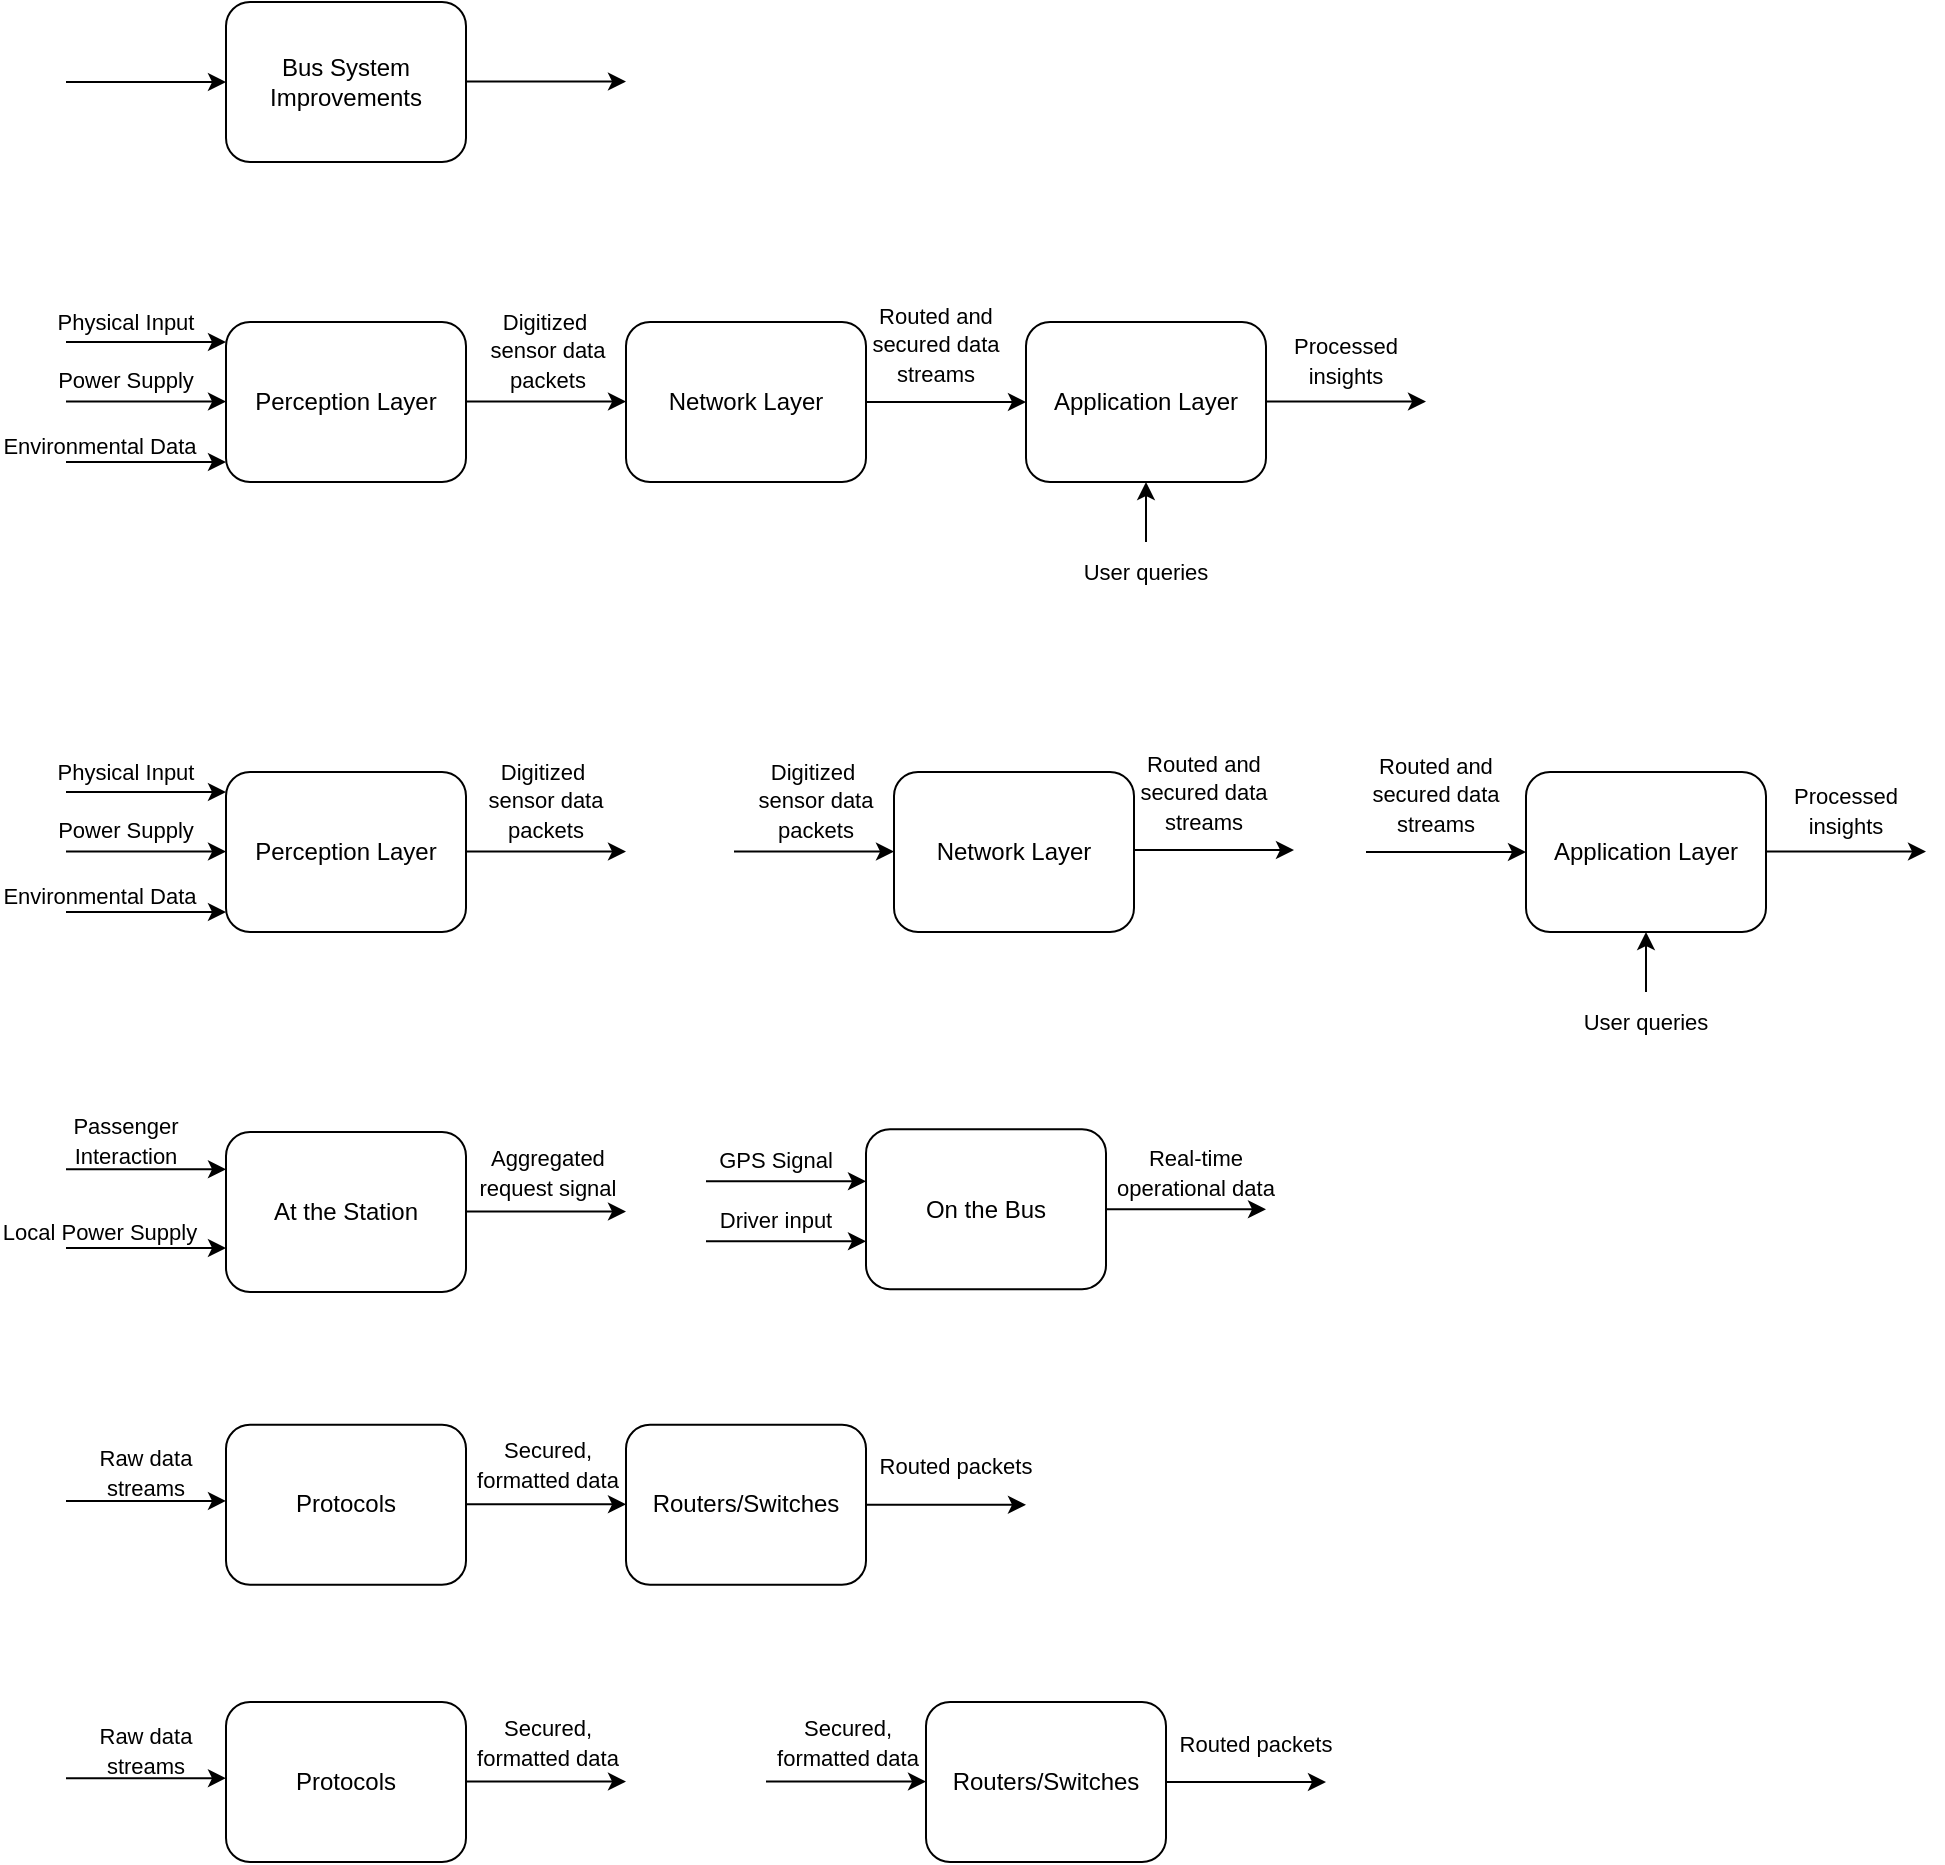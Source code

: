 <mxfile version="28.2.4">
  <diagram name="Page-1" id="IJm5mm4XeN8IWuT5u6mj">
    <mxGraphModel dx="751" dy="378" grid="1" gridSize="10" guides="1" tooltips="1" connect="1" arrows="1" fold="1" page="1" pageScale="1" pageWidth="850" pageHeight="1100" math="0" shadow="0">
      <root>
        <mxCell id="0" />
        <mxCell id="1" parent="0" />
        <mxCell id="GfLsMkW95VEtjMX5fsOj-1" value="Bus System&lt;div&gt;Improvements&lt;/div&gt;" style="rounded=1;whiteSpace=wrap;html=1;" vertex="1" parent="1">
          <mxGeometry x="280" y="80" width="120" height="80" as="geometry" />
        </mxCell>
        <mxCell id="GfLsMkW95VEtjMX5fsOj-2" value="" style="endArrow=classic;html=1;rounded=0;entryX=0;entryY=0.5;entryDx=0;entryDy=0;endFill=1;" edge="1" parent="1" target="GfLsMkW95VEtjMX5fsOj-1">
          <mxGeometry width="50" height="50" relative="1" as="geometry">
            <mxPoint x="200" y="120" as="sourcePoint" />
            <mxPoint x="250" y="70" as="targetPoint" />
          </mxGeometry>
        </mxCell>
        <mxCell id="GfLsMkW95VEtjMX5fsOj-3" value="" style="endArrow=classic;html=1;rounded=0;entryX=0;entryY=0.5;entryDx=0;entryDy=0;endFill=1;" edge="1" parent="1">
          <mxGeometry width="50" height="50" relative="1" as="geometry">
            <mxPoint x="400" y="119.8" as="sourcePoint" />
            <mxPoint x="480" y="119.8" as="targetPoint" />
          </mxGeometry>
        </mxCell>
        <mxCell id="GfLsMkW95VEtjMX5fsOj-4" value="Perception Layer" style="rounded=1;whiteSpace=wrap;html=1;" vertex="1" parent="1">
          <mxGeometry x="280" y="240" width="120" height="80" as="geometry" />
        </mxCell>
        <mxCell id="GfLsMkW95VEtjMX5fsOj-5" value="" style="endArrow=classic;html=1;rounded=0;entryX=0;entryY=0.5;entryDx=0;entryDy=0;endFill=1;" edge="1" parent="1">
          <mxGeometry width="50" height="50" relative="1" as="geometry">
            <mxPoint x="200" y="250" as="sourcePoint" />
            <mxPoint x="280" y="250" as="targetPoint" />
          </mxGeometry>
        </mxCell>
        <mxCell id="GfLsMkW95VEtjMX5fsOj-6" value="" style="endArrow=classic;html=1;rounded=0;entryX=0;entryY=0.5;entryDx=0;entryDy=0;endFill=1;" edge="1" parent="1">
          <mxGeometry width="50" height="50" relative="1" as="geometry">
            <mxPoint x="400" y="279.8" as="sourcePoint" />
            <mxPoint x="480" y="279.8" as="targetPoint" />
          </mxGeometry>
        </mxCell>
        <mxCell id="GfLsMkW95VEtjMX5fsOj-9" value="" style="edgeStyle=orthogonalEdgeStyle;rounded=0;orthogonalLoop=1;jettySize=auto;html=1;" edge="1" parent="1">
          <mxGeometry relative="1" as="geometry">
            <mxPoint x="600.0" y="280" as="sourcePoint" />
            <mxPoint x="680.0" y="280" as="targetPoint" />
          </mxGeometry>
        </mxCell>
        <mxCell id="GfLsMkW95VEtjMX5fsOj-7" value="Network Layer" style="rounded=1;whiteSpace=wrap;html=1;" vertex="1" parent="1">
          <mxGeometry x="480" y="240" width="120" height="80" as="geometry" />
        </mxCell>
        <mxCell id="GfLsMkW95VEtjMX5fsOj-8" value="Application Layer" style="rounded=1;whiteSpace=wrap;html=1;" vertex="1" parent="1">
          <mxGeometry x="680" y="240" width="120" height="80" as="geometry" />
        </mxCell>
        <mxCell id="GfLsMkW95VEtjMX5fsOj-10" value="" style="edgeStyle=orthogonalEdgeStyle;rounded=0;orthogonalLoop=1;jettySize=auto;html=1;" edge="1" parent="1">
          <mxGeometry relative="1" as="geometry">
            <mxPoint x="800" y="279.8" as="sourcePoint" />
            <mxPoint x="880" y="279.8" as="targetPoint" />
          </mxGeometry>
        </mxCell>
        <mxCell id="GfLsMkW95VEtjMX5fsOj-11" value="" style="endArrow=classic;html=1;rounded=0;entryX=0;entryY=0.5;entryDx=0;entryDy=0;endFill=1;" edge="1" parent="1">
          <mxGeometry width="50" height="50" relative="1" as="geometry">
            <mxPoint x="200" y="279.8" as="sourcePoint" />
            <mxPoint x="280" y="279.8" as="targetPoint" />
          </mxGeometry>
        </mxCell>
        <mxCell id="GfLsMkW95VEtjMX5fsOj-12" value="" style="endArrow=classic;html=1;rounded=0;entryX=0;entryY=0.5;entryDx=0;entryDy=0;endFill=1;" edge="1" parent="1">
          <mxGeometry width="50" height="50" relative="1" as="geometry">
            <mxPoint x="200" y="310" as="sourcePoint" />
            <mxPoint x="280" y="310" as="targetPoint" />
          </mxGeometry>
        </mxCell>
        <mxCell id="GfLsMkW95VEtjMX5fsOj-13" value="&lt;font style=&quot;font-size: 11px;&quot;&gt;Physical Input&lt;/font&gt;" style="text;html=1;align=center;verticalAlign=middle;whiteSpace=wrap;rounded=0;" vertex="1" parent="1">
          <mxGeometry x="190" y="235" width="80" height="10" as="geometry" />
        </mxCell>
        <mxCell id="GfLsMkW95VEtjMX5fsOj-14" value="&lt;font style=&quot;font-size: 11px;&quot;&gt;Power Supply&lt;/font&gt;" style="text;html=1;align=center;verticalAlign=middle;whiteSpace=wrap;rounded=0;" vertex="1" parent="1">
          <mxGeometry x="190" y="264" width="80" height="10" as="geometry" />
        </mxCell>
        <mxCell id="GfLsMkW95VEtjMX5fsOj-15" value="&lt;font style=&quot;font-size: 11px;&quot;&gt;Environmental Data&lt;/font&gt;" style="text;html=1;align=center;verticalAlign=middle;whiteSpace=wrap;rounded=0;" vertex="1" parent="1">
          <mxGeometry x="167" y="297" width="100" height="10" as="geometry" />
        </mxCell>
        <mxCell id="GfLsMkW95VEtjMX5fsOj-17" value="&lt;font style=&quot;font-size: 11px;&quot;&gt;Digitized&amp;nbsp;&lt;/font&gt;&lt;div&gt;&lt;font style=&quot;font-size: 11px;&quot;&gt;sensor data packets&lt;/font&gt;&lt;/div&gt;" style="text;html=1;align=center;verticalAlign=middle;whiteSpace=wrap;rounded=0;" vertex="1" parent="1">
          <mxGeometry x="396" y="249" width="90" height="10" as="geometry" />
        </mxCell>
        <mxCell id="GfLsMkW95VEtjMX5fsOj-18" value="&lt;div&gt;&lt;span style=&quot;font-size: 11px;&quot;&gt;Routed and secured data streams&lt;/span&gt;&lt;/div&gt;" style="text;html=1;align=center;verticalAlign=middle;whiteSpace=wrap;rounded=0;" vertex="1" parent="1">
          <mxGeometry x="590" y="246" width="90" height="10" as="geometry" />
        </mxCell>
        <mxCell id="GfLsMkW95VEtjMX5fsOj-19" value="" style="edgeStyle=orthogonalEdgeStyle;rounded=0;orthogonalLoop=1;jettySize=auto;html=1;exitX=0.5;exitY=0;exitDx=0;exitDy=0;entryX=0.5;entryY=1;entryDx=0;entryDy=0;" edge="1" parent="1" source="GfLsMkW95VEtjMX5fsOj-20" target="GfLsMkW95VEtjMX5fsOj-8">
          <mxGeometry relative="1" as="geometry">
            <mxPoint x="700.0" y="340" as="sourcePoint" />
            <mxPoint x="780.0" y="340" as="targetPoint" />
          </mxGeometry>
        </mxCell>
        <mxCell id="GfLsMkW95VEtjMX5fsOj-20" value="&lt;font style=&quot;font-size: 11px;&quot;&gt;User q&lt;/font&gt;&lt;span style=&quot;font-size: 11px; background-color: transparent; color: light-dark(rgb(0, 0, 0), rgb(255, 255, 255));&quot;&gt;ueries&lt;/span&gt;" style="text;html=1;align=center;verticalAlign=middle;whiteSpace=wrap;rounded=0;" vertex="1" parent="1">
          <mxGeometry x="700" y="350" width="80" height="30" as="geometry" />
        </mxCell>
        <mxCell id="GfLsMkW95VEtjMX5fsOj-21" value="&lt;span style=&quot;font-size: 11px;&quot;&gt;Processed insights&lt;/span&gt;" style="text;html=1;align=center;verticalAlign=middle;whiteSpace=wrap;rounded=0;" vertex="1" parent="1">
          <mxGeometry x="800" y="254" width="80" height="10" as="geometry" />
        </mxCell>
        <mxCell id="GfLsMkW95VEtjMX5fsOj-22" value="Perception Layer" style="rounded=1;whiteSpace=wrap;html=1;" vertex="1" parent="1">
          <mxGeometry x="280" y="465" width="120" height="80" as="geometry" />
        </mxCell>
        <mxCell id="GfLsMkW95VEtjMX5fsOj-23" value="" style="endArrow=classic;html=1;rounded=0;entryX=0;entryY=0.5;entryDx=0;entryDy=0;endFill=1;" edge="1" parent="1">
          <mxGeometry width="50" height="50" relative="1" as="geometry">
            <mxPoint x="200" y="475" as="sourcePoint" />
            <mxPoint x="280" y="475" as="targetPoint" />
          </mxGeometry>
        </mxCell>
        <mxCell id="GfLsMkW95VEtjMX5fsOj-24" value="" style="endArrow=classic;html=1;rounded=0;entryX=0;entryY=0.5;entryDx=0;entryDy=0;endFill=1;" edge="1" parent="1">
          <mxGeometry width="50" height="50" relative="1" as="geometry">
            <mxPoint x="200" y="504.8" as="sourcePoint" />
            <mxPoint x="280" y="504.8" as="targetPoint" />
          </mxGeometry>
        </mxCell>
        <mxCell id="GfLsMkW95VEtjMX5fsOj-25" value="" style="endArrow=classic;html=1;rounded=0;entryX=0;entryY=0.5;entryDx=0;entryDy=0;endFill=1;" edge="1" parent="1">
          <mxGeometry width="50" height="50" relative="1" as="geometry">
            <mxPoint x="200" y="535" as="sourcePoint" />
            <mxPoint x="280" y="535" as="targetPoint" />
          </mxGeometry>
        </mxCell>
        <mxCell id="GfLsMkW95VEtjMX5fsOj-26" value="&lt;font style=&quot;font-size: 11px;&quot;&gt;Physical Input&lt;/font&gt;" style="text;html=1;align=center;verticalAlign=middle;whiteSpace=wrap;rounded=0;" vertex="1" parent="1">
          <mxGeometry x="190" y="460" width="80" height="10" as="geometry" />
        </mxCell>
        <mxCell id="GfLsMkW95VEtjMX5fsOj-27" value="&lt;font style=&quot;font-size: 11px;&quot;&gt;Power Supply&lt;/font&gt;" style="text;html=1;align=center;verticalAlign=middle;whiteSpace=wrap;rounded=0;" vertex="1" parent="1">
          <mxGeometry x="190" y="489" width="80" height="10" as="geometry" />
        </mxCell>
        <mxCell id="GfLsMkW95VEtjMX5fsOj-28" value="&lt;font style=&quot;font-size: 11px;&quot;&gt;Environmental Data&lt;/font&gt;" style="text;html=1;align=center;verticalAlign=middle;whiteSpace=wrap;rounded=0;" vertex="1" parent="1">
          <mxGeometry x="167" y="522" width="100" height="10" as="geometry" />
        </mxCell>
        <mxCell id="GfLsMkW95VEtjMX5fsOj-29" value="" style="endArrow=classic;html=1;rounded=0;entryX=0;entryY=0.5;entryDx=0;entryDy=0;endFill=1;" edge="1" parent="1">
          <mxGeometry width="50" height="50" relative="1" as="geometry">
            <mxPoint x="400" y="504.8" as="sourcePoint" />
            <mxPoint x="480" y="504.8" as="targetPoint" />
          </mxGeometry>
        </mxCell>
        <mxCell id="GfLsMkW95VEtjMX5fsOj-30" value="&lt;font style=&quot;font-size: 11px;&quot;&gt;Digitized&amp;nbsp;&lt;/font&gt;&lt;div&gt;&lt;font style=&quot;font-size: 11px;&quot;&gt;sensor data packets&lt;/font&gt;&lt;/div&gt;" style="text;html=1;align=center;verticalAlign=middle;whiteSpace=wrap;rounded=0;" vertex="1" parent="1">
          <mxGeometry x="395" y="474" width="90" height="10" as="geometry" />
        </mxCell>
        <mxCell id="GfLsMkW95VEtjMX5fsOj-31" value="" style="endArrow=classic;html=1;rounded=0;entryX=0;entryY=0.5;entryDx=0;entryDy=0;endFill=1;" edge="1" parent="1">
          <mxGeometry width="50" height="50" relative="1" as="geometry">
            <mxPoint x="534" y="504.8" as="sourcePoint" />
            <mxPoint x="614" y="504.8" as="targetPoint" />
          </mxGeometry>
        </mxCell>
        <mxCell id="GfLsMkW95VEtjMX5fsOj-32" value="" style="edgeStyle=orthogonalEdgeStyle;rounded=0;orthogonalLoop=1;jettySize=auto;html=1;" edge="1" parent="1">
          <mxGeometry relative="1" as="geometry">
            <mxPoint x="734.0" y="504" as="sourcePoint" />
            <mxPoint x="814.0" y="504" as="targetPoint" />
          </mxGeometry>
        </mxCell>
        <mxCell id="GfLsMkW95VEtjMX5fsOj-33" value="Network Layer" style="rounded=1;whiteSpace=wrap;html=1;" vertex="1" parent="1">
          <mxGeometry x="614" y="465" width="120" height="80" as="geometry" />
        </mxCell>
        <mxCell id="GfLsMkW95VEtjMX5fsOj-34" value="&lt;font style=&quot;font-size: 11px;&quot;&gt;Digitized&amp;nbsp;&lt;/font&gt;&lt;div&gt;&lt;font style=&quot;font-size: 11px;&quot;&gt;sensor data packets&lt;/font&gt;&lt;/div&gt;" style="text;html=1;align=center;verticalAlign=middle;whiteSpace=wrap;rounded=0;" vertex="1" parent="1">
          <mxGeometry x="530" y="474" width="90" height="10" as="geometry" />
        </mxCell>
        <mxCell id="GfLsMkW95VEtjMX5fsOj-35" value="&lt;div&gt;&lt;span style=&quot;font-size: 11px;&quot;&gt;Routed and secured data streams&lt;/span&gt;&lt;/div&gt;" style="text;html=1;align=center;verticalAlign=middle;whiteSpace=wrap;rounded=0;" vertex="1" parent="1">
          <mxGeometry x="724" y="470" width="90" height="10" as="geometry" />
        </mxCell>
        <mxCell id="GfLsMkW95VEtjMX5fsOj-38" value="" style="edgeStyle=orthogonalEdgeStyle;rounded=0;orthogonalLoop=1;jettySize=auto;html=1;" edge="1" parent="1">
          <mxGeometry relative="1" as="geometry">
            <mxPoint x="850.0" y="505" as="sourcePoint" />
            <mxPoint x="930.0" y="505" as="targetPoint" />
          </mxGeometry>
        </mxCell>
        <mxCell id="GfLsMkW95VEtjMX5fsOj-39" value="Application Layer" style="rounded=1;whiteSpace=wrap;html=1;" vertex="1" parent="1">
          <mxGeometry x="930" y="465" width="120" height="80" as="geometry" />
        </mxCell>
        <mxCell id="GfLsMkW95VEtjMX5fsOj-40" value="" style="edgeStyle=orthogonalEdgeStyle;rounded=0;orthogonalLoop=1;jettySize=auto;html=1;" edge="1" parent="1">
          <mxGeometry relative="1" as="geometry">
            <mxPoint x="1050" y="504.8" as="sourcePoint" />
            <mxPoint x="1130" y="504.8" as="targetPoint" />
          </mxGeometry>
        </mxCell>
        <mxCell id="GfLsMkW95VEtjMX5fsOj-41" value="&lt;div&gt;&lt;span style=&quot;font-size: 11px;&quot;&gt;Routed and secured data streams&lt;/span&gt;&lt;/div&gt;" style="text;html=1;align=center;verticalAlign=middle;whiteSpace=wrap;rounded=0;" vertex="1" parent="1">
          <mxGeometry x="840" y="471" width="90" height="10" as="geometry" />
        </mxCell>
        <mxCell id="GfLsMkW95VEtjMX5fsOj-42" value="" style="edgeStyle=orthogonalEdgeStyle;rounded=0;orthogonalLoop=1;jettySize=auto;html=1;exitX=0.5;exitY=0;exitDx=0;exitDy=0;entryX=0.5;entryY=1;entryDx=0;entryDy=0;" edge="1" source="GfLsMkW95VEtjMX5fsOj-43" target="GfLsMkW95VEtjMX5fsOj-39" parent="1">
          <mxGeometry relative="1" as="geometry">
            <mxPoint x="950.0" y="565" as="sourcePoint" />
            <mxPoint x="1030.0" y="565" as="targetPoint" />
          </mxGeometry>
        </mxCell>
        <mxCell id="GfLsMkW95VEtjMX5fsOj-43" value="&lt;font style=&quot;font-size: 11px;&quot;&gt;User q&lt;/font&gt;&lt;span style=&quot;font-size: 11px; background-color: transparent; color: light-dark(rgb(0, 0, 0), rgb(255, 255, 255));&quot;&gt;ueries&lt;/span&gt;" style="text;html=1;align=center;verticalAlign=middle;whiteSpace=wrap;rounded=0;" vertex="1" parent="1">
          <mxGeometry x="950" y="575" width="80" height="30" as="geometry" />
        </mxCell>
        <mxCell id="GfLsMkW95VEtjMX5fsOj-44" value="&lt;span style=&quot;font-size: 11px;&quot;&gt;Processed insights&lt;/span&gt;" style="text;html=1;align=center;verticalAlign=middle;whiteSpace=wrap;rounded=0;" vertex="1" parent="1">
          <mxGeometry x="1050" y="479" width="80" height="10" as="geometry" />
        </mxCell>
        <mxCell id="GfLsMkW95VEtjMX5fsOj-45" value="At the Station" style="rounded=1;whiteSpace=wrap;html=1;" vertex="1" parent="1">
          <mxGeometry x="280" y="645" width="120" height="80" as="geometry" />
        </mxCell>
        <mxCell id="GfLsMkW95VEtjMX5fsOj-46" value="" style="endArrow=classic;html=1;rounded=0;entryX=0;entryY=0.5;entryDx=0;entryDy=0;endFill=1;" edge="1" parent="1">
          <mxGeometry width="50" height="50" relative="1" as="geometry">
            <mxPoint x="200" y="663.62" as="sourcePoint" />
            <mxPoint x="280" y="663.62" as="targetPoint" />
          </mxGeometry>
        </mxCell>
        <mxCell id="GfLsMkW95VEtjMX5fsOj-47" value="" style="endArrow=classic;html=1;rounded=0;entryX=0;entryY=0.5;entryDx=0;entryDy=0;endFill=1;" edge="1" parent="1">
          <mxGeometry width="50" height="50" relative="1" as="geometry">
            <mxPoint x="400" y="684.8" as="sourcePoint" />
            <mxPoint x="480" y="684.8" as="targetPoint" />
          </mxGeometry>
        </mxCell>
        <mxCell id="GfLsMkW95VEtjMX5fsOj-48" value="" style="edgeStyle=orthogonalEdgeStyle;rounded=0;orthogonalLoop=1;jettySize=auto;html=1;" edge="1" parent="1">
          <mxGeometry relative="1" as="geometry">
            <mxPoint x="720.0" y="683.62" as="sourcePoint" />
            <mxPoint x="800.0" y="683.62" as="targetPoint" />
          </mxGeometry>
        </mxCell>
        <mxCell id="GfLsMkW95VEtjMX5fsOj-49" value="On the Bus" style="rounded=1;whiteSpace=wrap;html=1;" vertex="1" parent="1">
          <mxGeometry x="600" y="643.62" width="120" height="80" as="geometry" />
        </mxCell>
        <mxCell id="GfLsMkW95VEtjMX5fsOj-53" value="" style="endArrow=classic;html=1;rounded=0;entryX=0;entryY=0.5;entryDx=0;entryDy=0;endFill=1;" edge="1" parent="1">
          <mxGeometry width="50" height="50" relative="1" as="geometry">
            <mxPoint x="200" y="703" as="sourcePoint" />
            <mxPoint x="280" y="703" as="targetPoint" />
          </mxGeometry>
        </mxCell>
        <mxCell id="GfLsMkW95VEtjMX5fsOj-54" value="&lt;span style=&quot;font-size: 11px;&quot;&gt;Passenger Interaction&lt;/span&gt;" style="text;html=1;align=center;verticalAlign=middle;whiteSpace=wrap;rounded=0;" vertex="1" parent="1">
          <mxGeometry x="190" y="643.62" width="80" height="10" as="geometry" />
        </mxCell>
        <mxCell id="GfLsMkW95VEtjMX5fsOj-56" value="&lt;font style=&quot;font-size: 11px;&quot;&gt;Local Power Supply&lt;/font&gt;" style="text;html=1;align=center;verticalAlign=middle;whiteSpace=wrap;rounded=0;" vertex="1" parent="1">
          <mxGeometry x="167" y="690" width="100" height="10" as="geometry" />
        </mxCell>
        <mxCell id="GfLsMkW95VEtjMX5fsOj-57" value="&lt;span style=&quot;font-size: 11px;&quot;&gt;Aggregated request signal&lt;/span&gt;" style="text;html=1;align=center;verticalAlign=middle;whiteSpace=wrap;rounded=0;" vertex="1" parent="1">
          <mxGeometry x="396" y="659.62" width="90" height="10" as="geometry" />
        </mxCell>
        <mxCell id="GfLsMkW95VEtjMX5fsOj-58" value="&lt;span style=&quot;font-size: 11px;&quot;&gt;Real-time operational data&lt;/span&gt;" style="text;html=1;align=center;verticalAlign=middle;whiteSpace=wrap;rounded=0;" vertex="1" parent="1">
          <mxGeometry x="720" y="659.62" width="90" height="10" as="geometry" />
        </mxCell>
        <mxCell id="GfLsMkW95VEtjMX5fsOj-62" value="" style="endArrow=classic;html=1;rounded=0;entryX=0;entryY=0.5;entryDx=0;entryDy=0;endFill=1;" edge="1" parent="1">
          <mxGeometry width="50" height="50" relative="1" as="geometry">
            <mxPoint x="520" y="669.62" as="sourcePoint" />
            <mxPoint x="600" y="669.62" as="targetPoint" />
          </mxGeometry>
        </mxCell>
        <mxCell id="GfLsMkW95VEtjMX5fsOj-63" value="&lt;span style=&quot;font-size: 11px;&quot;&gt;GPS Signal&lt;/span&gt;" style="text;html=1;align=center;verticalAlign=middle;whiteSpace=wrap;rounded=0;" vertex="1" parent="1">
          <mxGeometry x="510" y="653.62" width="90" height="10" as="geometry" />
        </mxCell>
        <mxCell id="GfLsMkW95VEtjMX5fsOj-66" value="" style="endArrow=classic;html=1;rounded=0;entryX=0;entryY=0.5;entryDx=0;entryDy=0;endFill=1;" edge="1" parent="1">
          <mxGeometry width="50" height="50" relative="1" as="geometry">
            <mxPoint x="520" y="699.62" as="sourcePoint" />
            <mxPoint x="600" y="699.62" as="targetPoint" />
          </mxGeometry>
        </mxCell>
        <mxCell id="GfLsMkW95VEtjMX5fsOj-67" value="&lt;span style=&quot;font-size: 11px;&quot;&gt;Driver input&lt;/span&gt;" style="text;html=1;align=center;verticalAlign=middle;whiteSpace=wrap;rounded=0;" vertex="1" parent="1">
          <mxGeometry x="510" y="683.62" width="90" height="10" as="geometry" />
        </mxCell>
        <mxCell id="GfLsMkW95VEtjMX5fsOj-68" value="Protocols" style="rounded=1;whiteSpace=wrap;html=1;" vertex="1" parent="1">
          <mxGeometry x="280" y="791.38" width="120" height="80" as="geometry" />
        </mxCell>
        <mxCell id="GfLsMkW95VEtjMX5fsOj-69" value="" style="endArrow=classic;html=1;rounded=0;entryX=0;entryY=0.5;entryDx=0;entryDy=0;endFill=1;" edge="1" parent="1">
          <mxGeometry width="50" height="50" relative="1" as="geometry">
            <mxPoint x="200" y="829.47" as="sourcePoint" />
            <mxPoint x="280" y="829.47" as="targetPoint" />
          </mxGeometry>
        </mxCell>
        <mxCell id="GfLsMkW95VEtjMX5fsOj-70" value="" style="endArrow=classic;html=1;rounded=0;entryX=0;entryY=0.5;entryDx=0;entryDy=0;endFill=1;" edge="1" parent="1">
          <mxGeometry width="50" height="50" relative="1" as="geometry">
            <mxPoint x="400" y="831.18" as="sourcePoint" />
            <mxPoint x="480" y="831.18" as="targetPoint" />
          </mxGeometry>
        </mxCell>
        <mxCell id="GfLsMkW95VEtjMX5fsOj-71" value="" style="edgeStyle=orthogonalEdgeStyle;rounded=0;orthogonalLoop=1;jettySize=auto;html=1;" edge="1" parent="1">
          <mxGeometry relative="1" as="geometry">
            <mxPoint x="600.0" y="831.38" as="sourcePoint" />
            <mxPoint x="680.0" y="831.38" as="targetPoint" />
          </mxGeometry>
        </mxCell>
        <mxCell id="GfLsMkW95VEtjMX5fsOj-72" value="Routers/Switches" style="rounded=1;whiteSpace=wrap;html=1;" vertex="1" parent="1">
          <mxGeometry x="480" y="791.38" width="120" height="80" as="geometry" />
        </mxCell>
        <mxCell id="GfLsMkW95VEtjMX5fsOj-74" value="&lt;span style=&quot;font-size: 11px;&quot;&gt;Raw data streams&lt;/span&gt;" style="text;html=1;align=center;verticalAlign=middle;whiteSpace=wrap;rounded=0;" vertex="1" parent="1">
          <mxGeometry x="200" y="810" width="80" height="10" as="geometry" />
        </mxCell>
        <mxCell id="GfLsMkW95VEtjMX5fsOj-76" value="&lt;span style=&quot;font-size: 11px;&quot;&gt;Secured, formatted data&lt;/span&gt;" style="text;html=1;align=center;verticalAlign=middle;whiteSpace=wrap;rounded=0;" vertex="1" parent="1">
          <mxGeometry x="396" y="806" width="90" height="10" as="geometry" />
        </mxCell>
        <mxCell id="GfLsMkW95VEtjMX5fsOj-77" value="&lt;span style=&quot;font-size: 11px;&quot;&gt;Routed packets&lt;/span&gt;" style="text;html=1;align=center;verticalAlign=middle;whiteSpace=wrap;rounded=0;" vertex="1" parent="1">
          <mxGeometry x="600" y="807.38" width="90" height="10" as="geometry" />
        </mxCell>
        <mxCell id="GfLsMkW95VEtjMX5fsOj-82" value="Protocols" style="rounded=1;whiteSpace=wrap;html=1;" vertex="1" parent="1">
          <mxGeometry x="280" y="930" width="120" height="80" as="geometry" />
        </mxCell>
        <mxCell id="GfLsMkW95VEtjMX5fsOj-83" value="" style="endArrow=classic;html=1;rounded=0;entryX=0;entryY=0.5;entryDx=0;entryDy=0;endFill=1;" edge="1" parent="1">
          <mxGeometry width="50" height="50" relative="1" as="geometry">
            <mxPoint x="200" y="968.09" as="sourcePoint" />
            <mxPoint x="280" y="968.09" as="targetPoint" />
          </mxGeometry>
        </mxCell>
        <mxCell id="GfLsMkW95VEtjMX5fsOj-84" value="" style="endArrow=classic;html=1;rounded=0;entryX=0;entryY=0.5;entryDx=0;entryDy=0;endFill=1;" edge="1" parent="1">
          <mxGeometry width="50" height="50" relative="1" as="geometry">
            <mxPoint x="400" y="969.8" as="sourcePoint" />
            <mxPoint x="480" y="969.8" as="targetPoint" />
          </mxGeometry>
        </mxCell>
        <mxCell id="GfLsMkW95VEtjMX5fsOj-85" value="&lt;span style=&quot;font-size: 11px;&quot;&gt;Raw data streams&lt;/span&gt;" style="text;html=1;align=center;verticalAlign=middle;whiteSpace=wrap;rounded=0;" vertex="1" parent="1">
          <mxGeometry x="200" y="948.62" width="80" height="10" as="geometry" />
        </mxCell>
        <mxCell id="GfLsMkW95VEtjMX5fsOj-86" value="&lt;span style=&quot;font-size: 11px;&quot;&gt;Secured, formatted data&lt;/span&gt;" style="text;html=1;align=center;verticalAlign=middle;whiteSpace=wrap;rounded=0;" vertex="1" parent="1">
          <mxGeometry x="396" y="944.62" width="90" height="10" as="geometry" />
        </mxCell>
        <mxCell id="GfLsMkW95VEtjMX5fsOj-87" value="" style="endArrow=classic;html=1;rounded=0;entryX=0;entryY=0.5;entryDx=0;entryDy=0;endFill=1;" edge="1" parent="1">
          <mxGeometry width="50" height="50" relative="1" as="geometry">
            <mxPoint x="550" y="969.8" as="sourcePoint" />
            <mxPoint x="630" y="969.8" as="targetPoint" />
          </mxGeometry>
        </mxCell>
        <mxCell id="GfLsMkW95VEtjMX5fsOj-88" value="" style="edgeStyle=orthogonalEdgeStyle;rounded=0;orthogonalLoop=1;jettySize=auto;html=1;" edge="1" parent="1">
          <mxGeometry relative="1" as="geometry">
            <mxPoint x="750.0" y="970" as="sourcePoint" />
            <mxPoint x="830.0" y="970" as="targetPoint" />
          </mxGeometry>
        </mxCell>
        <mxCell id="GfLsMkW95VEtjMX5fsOj-89" value="Routers/Switches" style="rounded=1;whiteSpace=wrap;html=1;" vertex="1" parent="1">
          <mxGeometry x="630" y="930" width="120" height="80" as="geometry" />
        </mxCell>
        <mxCell id="GfLsMkW95VEtjMX5fsOj-90" value="&lt;span style=&quot;font-size: 11px;&quot;&gt;Secured, formatted data&lt;/span&gt;" style="text;html=1;align=center;verticalAlign=middle;whiteSpace=wrap;rounded=0;" vertex="1" parent="1">
          <mxGeometry x="546" y="944.62" width="90" height="10" as="geometry" />
        </mxCell>
        <mxCell id="GfLsMkW95VEtjMX5fsOj-91" value="&lt;span style=&quot;font-size: 11px;&quot;&gt;Routed packets&lt;/span&gt;" style="text;html=1;align=center;verticalAlign=middle;whiteSpace=wrap;rounded=0;" vertex="1" parent="1">
          <mxGeometry x="750" y="946" width="90" height="10" as="geometry" />
        </mxCell>
      </root>
    </mxGraphModel>
  </diagram>
</mxfile>
